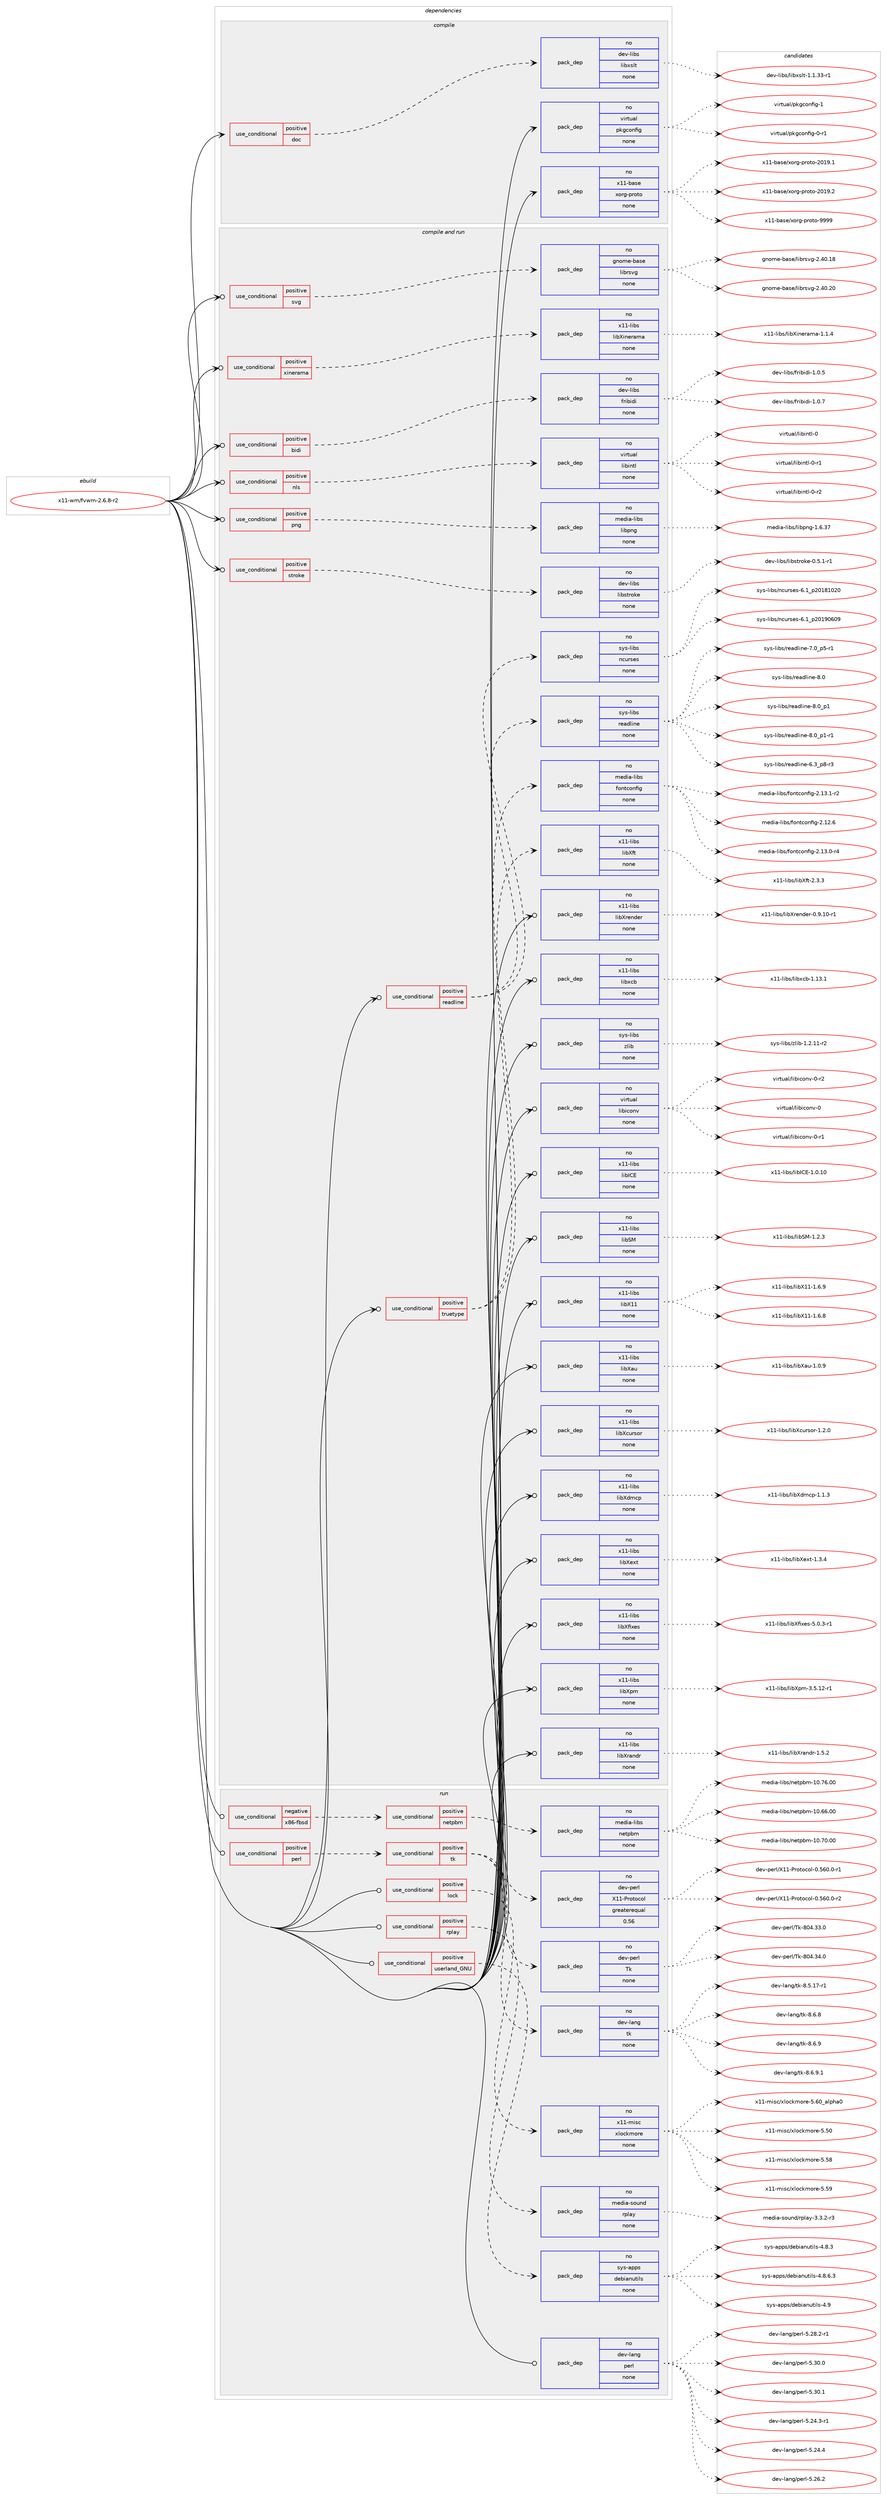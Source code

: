 digraph prolog {

# *************
# Graph options
# *************

newrank=true;
concentrate=true;
compound=true;
graph [rankdir=LR,fontname=Helvetica,fontsize=10,ranksep=1.5];#, ranksep=2.5, nodesep=0.2];
edge  [arrowhead=vee];
node  [fontname=Helvetica,fontsize=10];

# **********
# The ebuild
# **********

subgraph cluster_leftcol {
color=gray;
rank=same;
label=<<i>ebuild</i>>;
id [label="x11-wm/fvwm-2.6.8-r2", color=red, width=4, href="../x11-wm/fvwm-2.6.8-r2.svg"];
}

# ****************
# The dependencies
# ****************

subgraph cluster_midcol {
color=gray;
label=<<i>dependencies</i>>;
subgraph cluster_compile {
fillcolor="#eeeeee";
style=filled;
label=<<i>compile</i>>;
subgraph cond220582 {
dependency925853 [label=<<TABLE BORDER="0" CELLBORDER="1" CELLSPACING="0" CELLPADDING="4"><TR><TD ROWSPAN="3" CELLPADDING="10">use_conditional</TD></TR><TR><TD>positive</TD></TR><TR><TD>doc</TD></TR></TABLE>>, shape=none, color=red];
subgraph pack688430 {
dependency925854 [label=<<TABLE BORDER="0" CELLBORDER="1" CELLSPACING="0" CELLPADDING="4" WIDTH="220"><TR><TD ROWSPAN="6" CELLPADDING="30">pack_dep</TD></TR><TR><TD WIDTH="110">no</TD></TR><TR><TD>dev-libs</TD></TR><TR><TD>libxslt</TD></TR><TR><TD>none</TD></TR><TR><TD></TD></TR></TABLE>>, shape=none, color=blue];
}
dependency925853:e -> dependency925854:w [weight=20,style="dashed",arrowhead="vee"];
}
id:e -> dependency925853:w [weight=20,style="solid",arrowhead="vee"];
subgraph pack688431 {
dependency925855 [label=<<TABLE BORDER="0" CELLBORDER="1" CELLSPACING="0" CELLPADDING="4" WIDTH="220"><TR><TD ROWSPAN="6" CELLPADDING="30">pack_dep</TD></TR><TR><TD WIDTH="110">no</TD></TR><TR><TD>virtual</TD></TR><TR><TD>pkgconfig</TD></TR><TR><TD>none</TD></TR><TR><TD></TD></TR></TABLE>>, shape=none, color=blue];
}
id:e -> dependency925855:w [weight=20,style="solid",arrowhead="vee"];
subgraph pack688432 {
dependency925856 [label=<<TABLE BORDER="0" CELLBORDER="1" CELLSPACING="0" CELLPADDING="4" WIDTH="220"><TR><TD ROWSPAN="6" CELLPADDING="30">pack_dep</TD></TR><TR><TD WIDTH="110">no</TD></TR><TR><TD>x11-base</TD></TR><TR><TD>xorg-proto</TD></TR><TR><TD>none</TD></TR><TR><TD></TD></TR></TABLE>>, shape=none, color=blue];
}
id:e -> dependency925856:w [weight=20,style="solid",arrowhead="vee"];
}
subgraph cluster_compileandrun {
fillcolor="#eeeeee";
style=filled;
label=<<i>compile and run</i>>;
subgraph cond220583 {
dependency925857 [label=<<TABLE BORDER="0" CELLBORDER="1" CELLSPACING="0" CELLPADDING="4"><TR><TD ROWSPAN="3" CELLPADDING="10">use_conditional</TD></TR><TR><TD>positive</TD></TR><TR><TD>bidi</TD></TR></TABLE>>, shape=none, color=red];
subgraph pack688433 {
dependency925858 [label=<<TABLE BORDER="0" CELLBORDER="1" CELLSPACING="0" CELLPADDING="4" WIDTH="220"><TR><TD ROWSPAN="6" CELLPADDING="30">pack_dep</TD></TR><TR><TD WIDTH="110">no</TD></TR><TR><TD>dev-libs</TD></TR><TR><TD>fribidi</TD></TR><TR><TD>none</TD></TR><TR><TD></TD></TR></TABLE>>, shape=none, color=blue];
}
dependency925857:e -> dependency925858:w [weight=20,style="dashed",arrowhead="vee"];
}
id:e -> dependency925857:w [weight=20,style="solid",arrowhead="odotvee"];
subgraph cond220584 {
dependency925859 [label=<<TABLE BORDER="0" CELLBORDER="1" CELLSPACING="0" CELLPADDING="4"><TR><TD ROWSPAN="3" CELLPADDING="10">use_conditional</TD></TR><TR><TD>positive</TD></TR><TR><TD>nls</TD></TR></TABLE>>, shape=none, color=red];
subgraph pack688434 {
dependency925860 [label=<<TABLE BORDER="0" CELLBORDER="1" CELLSPACING="0" CELLPADDING="4" WIDTH="220"><TR><TD ROWSPAN="6" CELLPADDING="30">pack_dep</TD></TR><TR><TD WIDTH="110">no</TD></TR><TR><TD>virtual</TD></TR><TR><TD>libintl</TD></TR><TR><TD>none</TD></TR><TR><TD></TD></TR></TABLE>>, shape=none, color=blue];
}
dependency925859:e -> dependency925860:w [weight=20,style="dashed",arrowhead="vee"];
}
id:e -> dependency925859:w [weight=20,style="solid",arrowhead="odotvee"];
subgraph cond220585 {
dependency925861 [label=<<TABLE BORDER="0" CELLBORDER="1" CELLSPACING="0" CELLPADDING="4"><TR><TD ROWSPAN="3" CELLPADDING="10">use_conditional</TD></TR><TR><TD>positive</TD></TR><TR><TD>png</TD></TR></TABLE>>, shape=none, color=red];
subgraph pack688435 {
dependency925862 [label=<<TABLE BORDER="0" CELLBORDER="1" CELLSPACING="0" CELLPADDING="4" WIDTH="220"><TR><TD ROWSPAN="6" CELLPADDING="30">pack_dep</TD></TR><TR><TD WIDTH="110">no</TD></TR><TR><TD>media-libs</TD></TR><TR><TD>libpng</TD></TR><TR><TD>none</TD></TR><TR><TD></TD></TR></TABLE>>, shape=none, color=blue];
}
dependency925861:e -> dependency925862:w [weight=20,style="dashed",arrowhead="vee"];
}
id:e -> dependency925861:w [weight=20,style="solid",arrowhead="odotvee"];
subgraph cond220586 {
dependency925863 [label=<<TABLE BORDER="0" CELLBORDER="1" CELLSPACING="0" CELLPADDING="4"><TR><TD ROWSPAN="3" CELLPADDING="10">use_conditional</TD></TR><TR><TD>positive</TD></TR><TR><TD>readline</TD></TR></TABLE>>, shape=none, color=red];
subgraph pack688436 {
dependency925864 [label=<<TABLE BORDER="0" CELLBORDER="1" CELLSPACING="0" CELLPADDING="4" WIDTH="220"><TR><TD ROWSPAN="6" CELLPADDING="30">pack_dep</TD></TR><TR><TD WIDTH="110">no</TD></TR><TR><TD>sys-libs</TD></TR><TR><TD>ncurses</TD></TR><TR><TD>none</TD></TR><TR><TD></TD></TR></TABLE>>, shape=none, color=blue];
}
dependency925863:e -> dependency925864:w [weight=20,style="dashed",arrowhead="vee"];
subgraph pack688437 {
dependency925865 [label=<<TABLE BORDER="0" CELLBORDER="1" CELLSPACING="0" CELLPADDING="4" WIDTH="220"><TR><TD ROWSPAN="6" CELLPADDING="30">pack_dep</TD></TR><TR><TD WIDTH="110">no</TD></TR><TR><TD>sys-libs</TD></TR><TR><TD>readline</TD></TR><TR><TD>none</TD></TR><TR><TD></TD></TR></TABLE>>, shape=none, color=blue];
}
dependency925863:e -> dependency925865:w [weight=20,style="dashed",arrowhead="vee"];
}
id:e -> dependency925863:w [weight=20,style="solid",arrowhead="odotvee"];
subgraph cond220587 {
dependency925866 [label=<<TABLE BORDER="0" CELLBORDER="1" CELLSPACING="0" CELLPADDING="4"><TR><TD ROWSPAN="3" CELLPADDING="10">use_conditional</TD></TR><TR><TD>positive</TD></TR><TR><TD>stroke</TD></TR></TABLE>>, shape=none, color=red];
subgraph pack688438 {
dependency925867 [label=<<TABLE BORDER="0" CELLBORDER="1" CELLSPACING="0" CELLPADDING="4" WIDTH="220"><TR><TD ROWSPAN="6" CELLPADDING="30">pack_dep</TD></TR><TR><TD WIDTH="110">no</TD></TR><TR><TD>dev-libs</TD></TR><TR><TD>libstroke</TD></TR><TR><TD>none</TD></TR><TR><TD></TD></TR></TABLE>>, shape=none, color=blue];
}
dependency925866:e -> dependency925867:w [weight=20,style="dashed",arrowhead="vee"];
}
id:e -> dependency925866:w [weight=20,style="solid",arrowhead="odotvee"];
subgraph cond220588 {
dependency925868 [label=<<TABLE BORDER="0" CELLBORDER="1" CELLSPACING="0" CELLPADDING="4"><TR><TD ROWSPAN="3" CELLPADDING="10">use_conditional</TD></TR><TR><TD>positive</TD></TR><TR><TD>svg</TD></TR></TABLE>>, shape=none, color=red];
subgraph pack688439 {
dependency925869 [label=<<TABLE BORDER="0" CELLBORDER="1" CELLSPACING="0" CELLPADDING="4" WIDTH="220"><TR><TD ROWSPAN="6" CELLPADDING="30">pack_dep</TD></TR><TR><TD WIDTH="110">no</TD></TR><TR><TD>gnome-base</TD></TR><TR><TD>librsvg</TD></TR><TR><TD>none</TD></TR><TR><TD></TD></TR></TABLE>>, shape=none, color=blue];
}
dependency925868:e -> dependency925869:w [weight=20,style="dashed",arrowhead="vee"];
}
id:e -> dependency925868:w [weight=20,style="solid",arrowhead="odotvee"];
subgraph cond220589 {
dependency925870 [label=<<TABLE BORDER="0" CELLBORDER="1" CELLSPACING="0" CELLPADDING="4"><TR><TD ROWSPAN="3" CELLPADDING="10">use_conditional</TD></TR><TR><TD>positive</TD></TR><TR><TD>truetype</TD></TR></TABLE>>, shape=none, color=red];
subgraph pack688440 {
dependency925871 [label=<<TABLE BORDER="0" CELLBORDER="1" CELLSPACING="0" CELLPADDING="4" WIDTH="220"><TR><TD ROWSPAN="6" CELLPADDING="30">pack_dep</TD></TR><TR><TD WIDTH="110">no</TD></TR><TR><TD>media-libs</TD></TR><TR><TD>fontconfig</TD></TR><TR><TD>none</TD></TR><TR><TD></TD></TR></TABLE>>, shape=none, color=blue];
}
dependency925870:e -> dependency925871:w [weight=20,style="dashed",arrowhead="vee"];
subgraph pack688441 {
dependency925872 [label=<<TABLE BORDER="0" CELLBORDER="1" CELLSPACING="0" CELLPADDING="4" WIDTH="220"><TR><TD ROWSPAN="6" CELLPADDING="30">pack_dep</TD></TR><TR><TD WIDTH="110">no</TD></TR><TR><TD>x11-libs</TD></TR><TR><TD>libXft</TD></TR><TR><TD>none</TD></TR><TR><TD></TD></TR></TABLE>>, shape=none, color=blue];
}
dependency925870:e -> dependency925872:w [weight=20,style="dashed",arrowhead="vee"];
}
id:e -> dependency925870:w [weight=20,style="solid",arrowhead="odotvee"];
subgraph cond220590 {
dependency925873 [label=<<TABLE BORDER="0" CELLBORDER="1" CELLSPACING="0" CELLPADDING="4"><TR><TD ROWSPAN="3" CELLPADDING="10">use_conditional</TD></TR><TR><TD>positive</TD></TR><TR><TD>xinerama</TD></TR></TABLE>>, shape=none, color=red];
subgraph pack688442 {
dependency925874 [label=<<TABLE BORDER="0" CELLBORDER="1" CELLSPACING="0" CELLPADDING="4" WIDTH="220"><TR><TD ROWSPAN="6" CELLPADDING="30">pack_dep</TD></TR><TR><TD WIDTH="110">no</TD></TR><TR><TD>x11-libs</TD></TR><TR><TD>libXinerama</TD></TR><TR><TD>none</TD></TR><TR><TD></TD></TR></TABLE>>, shape=none, color=blue];
}
dependency925873:e -> dependency925874:w [weight=20,style="dashed",arrowhead="vee"];
}
id:e -> dependency925873:w [weight=20,style="solid",arrowhead="odotvee"];
subgraph pack688443 {
dependency925875 [label=<<TABLE BORDER="0" CELLBORDER="1" CELLSPACING="0" CELLPADDING="4" WIDTH="220"><TR><TD ROWSPAN="6" CELLPADDING="30">pack_dep</TD></TR><TR><TD WIDTH="110">no</TD></TR><TR><TD>sys-libs</TD></TR><TR><TD>zlib</TD></TR><TR><TD>none</TD></TR><TR><TD></TD></TR></TABLE>>, shape=none, color=blue];
}
id:e -> dependency925875:w [weight=20,style="solid",arrowhead="odotvee"];
subgraph pack688444 {
dependency925876 [label=<<TABLE BORDER="0" CELLBORDER="1" CELLSPACING="0" CELLPADDING="4" WIDTH="220"><TR><TD ROWSPAN="6" CELLPADDING="30">pack_dep</TD></TR><TR><TD WIDTH="110">no</TD></TR><TR><TD>virtual</TD></TR><TR><TD>libiconv</TD></TR><TR><TD>none</TD></TR><TR><TD></TD></TR></TABLE>>, shape=none, color=blue];
}
id:e -> dependency925876:w [weight=20,style="solid",arrowhead="odotvee"];
subgraph pack688445 {
dependency925877 [label=<<TABLE BORDER="0" CELLBORDER="1" CELLSPACING="0" CELLPADDING="4" WIDTH="220"><TR><TD ROWSPAN="6" CELLPADDING="30">pack_dep</TD></TR><TR><TD WIDTH="110">no</TD></TR><TR><TD>x11-libs</TD></TR><TR><TD>libICE</TD></TR><TR><TD>none</TD></TR><TR><TD></TD></TR></TABLE>>, shape=none, color=blue];
}
id:e -> dependency925877:w [weight=20,style="solid",arrowhead="odotvee"];
subgraph pack688446 {
dependency925878 [label=<<TABLE BORDER="0" CELLBORDER="1" CELLSPACING="0" CELLPADDING="4" WIDTH="220"><TR><TD ROWSPAN="6" CELLPADDING="30">pack_dep</TD></TR><TR><TD WIDTH="110">no</TD></TR><TR><TD>x11-libs</TD></TR><TR><TD>libSM</TD></TR><TR><TD>none</TD></TR><TR><TD></TD></TR></TABLE>>, shape=none, color=blue];
}
id:e -> dependency925878:w [weight=20,style="solid",arrowhead="odotvee"];
subgraph pack688447 {
dependency925879 [label=<<TABLE BORDER="0" CELLBORDER="1" CELLSPACING="0" CELLPADDING="4" WIDTH="220"><TR><TD ROWSPAN="6" CELLPADDING="30">pack_dep</TD></TR><TR><TD WIDTH="110">no</TD></TR><TR><TD>x11-libs</TD></TR><TR><TD>libX11</TD></TR><TR><TD>none</TD></TR><TR><TD></TD></TR></TABLE>>, shape=none, color=blue];
}
id:e -> dependency925879:w [weight=20,style="solid",arrowhead="odotvee"];
subgraph pack688448 {
dependency925880 [label=<<TABLE BORDER="0" CELLBORDER="1" CELLSPACING="0" CELLPADDING="4" WIDTH="220"><TR><TD ROWSPAN="6" CELLPADDING="30">pack_dep</TD></TR><TR><TD WIDTH="110">no</TD></TR><TR><TD>x11-libs</TD></TR><TR><TD>libXau</TD></TR><TR><TD>none</TD></TR><TR><TD></TD></TR></TABLE>>, shape=none, color=blue];
}
id:e -> dependency925880:w [weight=20,style="solid",arrowhead="odotvee"];
subgraph pack688449 {
dependency925881 [label=<<TABLE BORDER="0" CELLBORDER="1" CELLSPACING="0" CELLPADDING="4" WIDTH="220"><TR><TD ROWSPAN="6" CELLPADDING="30">pack_dep</TD></TR><TR><TD WIDTH="110">no</TD></TR><TR><TD>x11-libs</TD></TR><TR><TD>libXcursor</TD></TR><TR><TD>none</TD></TR><TR><TD></TD></TR></TABLE>>, shape=none, color=blue];
}
id:e -> dependency925881:w [weight=20,style="solid",arrowhead="odotvee"];
subgraph pack688450 {
dependency925882 [label=<<TABLE BORDER="0" CELLBORDER="1" CELLSPACING="0" CELLPADDING="4" WIDTH="220"><TR><TD ROWSPAN="6" CELLPADDING="30">pack_dep</TD></TR><TR><TD WIDTH="110">no</TD></TR><TR><TD>x11-libs</TD></TR><TR><TD>libXdmcp</TD></TR><TR><TD>none</TD></TR><TR><TD></TD></TR></TABLE>>, shape=none, color=blue];
}
id:e -> dependency925882:w [weight=20,style="solid",arrowhead="odotvee"];
subgraph pack688451 {
dependency925883 [label=<<TABLE BORDER="0" CELLBORDER="1" CELLSPACING="0" CELLPADDING="4" WIDTH="220"><TR><TD ROWSPAN="6" CELLPADDING="30">pack_dep</TD></TR><TR><TD WIDTH="110">no</TD></TR><TR><TD>x11-libs</TD></TR><TR><TD>libXext</TD></TR><TR><TD>none</TD></TR><TR><TD></TD></TR></TABLE>>, shape=none, color=blue];
}
id:e -> dependency925883:w [weight=20,style="solid",arrowhead="odotvee"];
subgraph pack688452 {
dependency925884 [label=<<TABLE BORDER="0" CELLBORDER="1" CELLSPACING="0" CELLPADDING="4" WIDTH="220"><TR><TD ROWSPAN="6" CELLPADDING="30">pack_dep</TD></TR><TR><TD WIDTH="110">no</TD></TR><TR><TD>x11-libs</TD></TR><TR><TD>libXfixes</TD></TR><TR><TD>none</TD></TR><TR><TD></TD></TR></TABLE>>, shape=none, color=blue];
}
id:e -> dependency925884:w [weight=20,style="solid",arrowhead="odotvee"];
subgraph pack688453 {
dependency925885 [label=<<TABLE BORDER="0" CELLBORDER="1" CELLSPACING="0" CELLPADDING="4" WIDTH="220"><TR><TD ROWSPAN="6" CELLPADDING="30">pack_dep</TD></TR><TR><TD WIDTH="110">no</TD></TR><TR><TD>x11-libs</TD></TR><TR><TD>libXpm</TD></TR><TR><TD>none</TD></TR><TR><TD></TD></TR></TABLE>>, shape=none, color=blue];
}
id:e -> dependency925885:w [weight=20,style="solid",arrowhead="odotvee"];
subgraph pack688454 {
dependency925886 [label=<<TABLE BORDER="0" CELLBORDER="1" CELLSPACING="0" CELLPADDING="4" WIDTH="220"><TR><TD ROWSPAN="6" CELLPADDING="30">pack_dep</TD></TR><TR><TD WIDTH="110">no</TD></TR><TR><TD>x11-libs</TD></TR><TR><TD>libXrandr</TD></TR><TR><TD>none</TD></TR><TR><TD></TD></TR></TABLE>>, shape=none, color=blue];
}
id:e -> dependency925886:w [weight=20,style="solid",arrowhead="odotvee"];
subgraph pack688455 {
dependency925887 [label=<<TABLE BORDER="0" CELLBORDER="1" CELLSPACING="0" CELLPADDING="4" WIDTH="220"><TR><TD ROWSPAN="6" CELLPADDING="30">pack_dep</TD></TR><TR><TD WIDTH="110">no</TD></TR><TR><TD>x11-libs</TD></TR><TR><TD>libXrender</TD></TR><TR><TD>none</TD></TR><TR><TD></TD></TR></TABLE>>, shape=none, color=blue];
}
id:e -> dependency925887:w [weight=20,style="solid",arrowhead="odotvee"];
subgraph pack688456 {
dependency925888 [label=<<TABLE BORDER="0" CELLBORDER="1" CELLSPACING="0" CELLPADDING="4" WIDTH="220"><TR><TD ROWSPAN="6" CELLPADDING="30">pack_dep</TD></TR><TR><TD WIDTH="110">no</TD></TR><TR><TD>x11-libs</TD></TR><TR><TD>libxcb</TD></TR><TR><TD>none</TD></TR><TR><TD></TD></TR></TABLE>>, shape=none, color=blue];
}
id:e -> dependency925888:w [weight=20,style="solid",arrowhead="odotvee"];
}
subgraph cluster_run {
fillcolor="#eeeeee";
style=filled;
label=<<i>run</i>>;
subgraph cond220591 {
dependency925889 [label=<<TABLE BORDER="0" CELLBORDER="1" CELLSPACING="0" CELLPADDING="4"><TR><TD ROWSPAN="3" CELLPADDING="10">use_conditional</TD></TR><TR><TD>negative</TD></TR><TR><TD>x86-fbsd</TD></TR></TABLE>>, shape=none, color=red];
subgraph cond220592 {
dependency925890 [label=<<TABLE BORDER="0" CELLBORDER="1" CELLSPACING="0" CELLPADDING="4"><TR><TD ROWSPAN="3" CELLPADDING="10">use_conditional</TD></TR><TR><TD>positive</TD></TR><TR><TD>netpbm</TD></TR></TABLE>>, shape=none, color=red];
subgraph pack688457 {
dependency925891 [label=<<TABLE BORDER="0" CELLBORDER="1" CELLSPACING="0" CELLPADDING="4" WIDTH="220"><TR><TD ROWSPAN="6" CELLPADDING="30">pack_dep</TD></TR><TR><TD WIDTH="110">no</TD></TR><TR><TD>media-libs</TD></TR><TR><TD>netpbm</TD></TR><TR><TD>none</TD></TR><TR><TD></TD></TR></TABLE>>, shape=none, color=blue];
}
dependency925890:e -> dependency925891:w [weight=20,style="dashed",arrowhead="vee"];
}
dependency925889:e -> dependency925890:w [weight=20,style="dashed",arrowhead="vee"];
}
id:e -> dependency925889:w [weight=20,style="solid",arrowhead="odot"];
subgraph cond220593 {
dependency925892 [label=<<TABLE BORDER="0" CELLBORDER="1" CELLSPACING="0" CELLPADDING="4"><TR><TD ROWSPAN="3" CELLPADDING="10">use_conditional</TD></TR><TR><TD>positive</TD></TR><TR><TD>lock</TD></TR></TABLE>>, shape=none, color=red];
subgraph pack688458 {
dependency925893 [label=<<TABLE BORDER="0" CELLBORDER="1" CELLSPACING="0" CELLPADDING="4" WIDTH="220"><TR><TD ROWSPAN="6" CELLPADDING="30">pack_dep</TD></TR><TR><TD WIDTH="110">no</TD></TR><TR><TD>x11-misc</TD></TR><TR><TD>xlockmore</TD></TR><TR><TD>none</TD></TR><TR><TD></TD></TR></TABLE>>, shape=none, color=blue];
}
dependency925892:e -> dependency925893:w [weight=20,style="dashed",arrowhead="vee"];
}
id:e -> dependency925892:w [weight=20,style="solid",arrowhead="odot"];
subgraph cond220594 {
dependency925894 [label=<<TABLE BORDER="0" CELLBORDER="1" CELLSPACING="0" CELLPADDING="4"><TR><TD ROWSPAN="3" CELLPADDING="10">use_conditional</TD></TR><TR><TD>positive</TD></TR><TR><TD>perl</TD></TR></TABLE>>, shape=none, color=red];
subgraph cond220595 {
dependency925895 [label=<<TABLE BORDER="0" CELLBORDER="1" CELLSPACING="0" CELLPADDING="4"><TR><TD ROWSPAN="3" CELLPADDING="10">use_conditional</TD></TR><TR><TD>positive</TD></TR><TR><TD>tk</TD></TR></TABLE>>, shape=none, color=red];
subgraph pack688459 {
dependency925896 [label=<<TABLE BORDER="0" CELLBORDER="1" CELLSPACING="0" CELLPADDING="4" WIDTH="220"><TR><TD ROWSPAN="6" CELLPADDING="30">pack_dep</TD></TR><TR><TD WIDTH="110">no</TD></TR><TR><TD>dev-lang</TD></TR><TR><TD>tk</TD></TR><TR><TD>none</TD></TR><TR><TD></TD></TR></TABLE>>, shape=none, color=blue];
}
dependency925895:e -> dependency925896:w [weight=20,style="dashed",arrowhead="vee"];
subgraph pack688460 {
dependency925897 [label=<<TABLE BORDER="0" CELLBORDER="1" CELLSPACING="0" CELLPADDING="4" WIDTH="220"><TR><TD ROWSPAN="6" CELLPADDING="30">pack_dep</TD></TR><TR><TD WIDTH="110">no</TD></TR><TR><TD>dev-perl</TD></TR><TR><TD>Tk</TD></TR><TR><TD>none</TD></TR><TR><TD></TD></TR></TABLE>>, shape=none, color=blue];
}
dependency925895:e -> dependency925897:w [weight=20,style="dashed",arrowhead="vee"];
subgraph pack688461 {
dependency925898 [label=<<TABLE BORDER="0" CELLBORDER="1" CELLSPACING="0" CELLPADDING="4" WIDTH="220"><TR><TD ROWSPAN="6" CELLPADDING="30">pack_dep</TD></TR><TR><TD WIDTH="110">no</TD></TR><TR><TD>dev-perl</TD></TR><TR><TD>X11-Protocol</TD></TR><TR><TD>greaterequal</TD></TR><TR><TD>0.56</TD></TR></TABLE>>, shape=none, color=blue];
}
dependency925895:e -> dependency925898:w [weight=20,style="dashed",arrowhead="vee"];
}
dependency925894:e -> dependency925895:w [weight=20,style="dashed",arrowhead="vee"];
}
id:e -> dependency925894:w [weight=20,style="solid",arrowhead="odot"];
subgraph cond220596 {
dependency925899 [label=<<TABLE BORDER="0" CELLBORDER="1" CELLSPACING="0" CELLPADDING="4"><TR><TD ROWSPAN="3" CELLPADDING="10">use_conditional</TD></TR><TR><TD>positive</TD></TR><TR><TD>rplay</TD></TR></TABLE>>, shape=none, color=red];
subgraph pack688462 {
dependency925900 [label=<<TABLE BORDER="0" CELLBORDER="1" CELLSPACING="0" CELLPADDING="4" WIDTH="220"><TR><TD ROWSPAN="6" CELLPADDING="30">pack_dep</TD></TR><TR><TD WIDTH="110">no</TD></TR><TR><TD>media-sound</TD></TR><TR><TD>rplay</TD></TR><TR><TD>none</TD></TR><TR><TD></TD></TR></TABLE>>, shape=none, color=blue];
}
dependency925899:e -> dependency925900:w [weight=20,style="dashed",arrowhead="vee"];
}
id:e -> dependency925899:w [weight=20,style="solid",arrowhead="odot"];
subgraph cond220597 {
dependency925901 [label=<<TABLE BORDER="0" CELLBORDER="1" CELLSPACING="0" CELLPADDING="4"><TR><TD ROWSPAN="3" CELLPADDING="10">use_conditional</TD></TR><TR><TD>positive</TD></TR><TR><TD>userland_GNU</TD></TR></TABLE>>, shape=none, color=red];
subgraph pack688463 {
dependency925902 [label=<<TABLE BORDER="0" CELLBORDER="1" CELLSPACING="0" CELLPADDING="4" WIDTH="220"><TR><TD ROWSPAN="6" CELLPADDING="30">pack_dep</TD></TR><TR><TD WIDTH="110">no</TD></TR><TR><TD>sys-apps</TD></TR><TR><TD>debianutils</TD></TR><TR><TD>none</TD></TR><TR><TD></TD></TR></TABLE>>, shape=none, color=blue];
}
dependency925901:e -> dependency925902:w [weight=20,style="dashed",arrowhead="vee"];
}
id:e -> dependency925901:w [weight=20,style="solid",arrowhead="odot"];
subgraph pack688464 {
dependency925903 [label=<<TABLE BORDER="0" CELLBORDER="1" CELLSPACING="0" CELLPADDING="4" WIDTH="220"><TR><TD ROWSPAN="6" CELLPADDING="30">pack_dep</TD></TR><TR><TD WIDTH="110">no</TD></TR><TR><TD>dev-lang</TD></TR><TR><TD>perl</TD></TR><TR><TD>none</TD></TR><TR><TD></TD></TR></TABLE>>, shape=none, color=blue];
}
id:e -> dependency925903:w [weight=20,style="solid",arrowhead="odot"];
}
}

# **************
# The candidates
# **************

subgraph cluster_choices {
rank=same;
color=gray;
label=<<i>candidates</i>>;

subgraph choice688430 {
color=black;
nodesep=1;
choice10010111845108105981154710810598120115108116454946494651514511449 [label="dev-libs/libxslt-1.1.33-r1", color=red, width=4,href="../dev-libs/libxslt-1.1.33-r1.svg"];
dependency925854:e -> choice10010111845108105981154710810598120115108116454946494651514511449:w [style=dotted,weight="100"];
}
subgraph choice688431 {
color=black;
nodesep=1;
choice11810511411611797108471121071039911111010210510345484511449 [label="virtual/pkgconfig-0-r1", color=red, width=4,href="../virtual/pkgconfig-0-r1.svg"];
choice1181051141161179710847112107103991111101021051034549 [label="virtual/pkgconfig-1", color=red, width=4,href="../virtual/pkgconfig-1.svg"];
dependency925855:e -> choice11810511411611797108471121071039911111010210510345484511449:w [style=dotted,weight="100"];
dependency925855:e -> choice1181051141161179710847112107103991111101021051034549:w [style=dotted,weight="100"];
}
subgraph choice688432 {
color=black;
nodesep=1;
choice1204949459897115101471201111141034511211411111611145504849574649 [label="x11-base/xorg-proto-2019.1", color=red, width=4,href="../x11-base/xorg-proto-2019.1.svg"];
choice1204949459897115101471201111141034511211411111611145504849574650 [label="x11-base/xorg-proto-2019.2", color=red, width=4,href="../x11-base/xorg-proto-2019.2.svg"];
choice120494945989711510147120111114103451121141111161114557575757 [label="x11-base/xorg-proto-9999", color=red, width=4,href="../x11-base/xorg-proto-9999.svg"];
dependency925856:e -> choice1204949459897115101471201111141034511211411111611145504849574649:w [style=dotted,weight="100"];
dependency925856:e -> choice1204949459897115101471201111141034511211411111611145504849574650:w [style=dotted,weight="100"];
dependency925856:e -> choice120494945989711510147120111114103451121141111161114557575757:w [style=dotted,weight="100"];
}
subgraph choice688433 {
color=black;
nodesep=1;
choice10010111845108105981154710211410598105100105454946484653 [label="dev-libs/fribidi-1.0.5", color=red, width=4,href="../dev-libs/fribidi-1.0.5.svg"];
choice10010111845108105981154710211410598105100105454946484655 [label="dev-libs/fribidi-1.0.7", color=red, width=4,href="../dev-libs/fribidi-1.0.7.svg"];
dependency925858:e -> choice10010111845108105981154710211410598105100105454946484653:w [style=dotted,weight="100"];
dependency925858:e -> choice10010111845108105981154710211410598105100105454946484655:w [style=dotted,weight="100"];
}
subgraph choice688434 {
color=black;
nodesep=1;
choice1181051141161179710847108105981051101161084548 [label="virtual/libintl-0", color=red, width=4,href="../virtual/libintl-0.svg"];
choice11810511411611797108471081059810511011610845484511449 [label="virtual/libintl-0-r1", color=red, width=4,href="../virtual/libintl-0-r1.svg"];
choice11810511411611797108471081059810511011610845484511450 [label="virtual/libintl-0-r2", color=red, width=4,href="../virtual/libintl-0-r2.svg"];
dependency925860:e -> choice1181051141161179710847108105981051101161084548:w [style=dotted,weight="100"];
dependency925860:e -> choice11810511411611797108471081059810511011610845484511449:w [style=dotted,weight="100"];
dependency925860:e -> choice11810511411611797108471081059810511011610845484511450:w [style=dotted,weight="100"];
}
subgraph choice688435 {
color=black;
nodesep=1;
choice109101100105974510810598115471081059811211010345494654465155 [label="media-libs/libpng-1.6.37", color=red, width=4,href="../media-libs/libpng-1.6.37.svg"];
dependency925862:e -> choice109101100105974510810598115471081059811211010345494654465155:w [style=dotted,weight="100"];
}
subgraph choice688436 {
color=black;
nodesep=1;
choice1151211154510810598115471109911711411510111545544649951125048495649485048 [label="sys-libs/ncurses-6.1_p20181020", color=red, width=4,href="../sys-libs/ncurses-6.1_p20181020.svg"];
choice1151211154510810598115471109911711411510111545544649951125048495748544857 [label="sys-libs/ncurses-6.1_p20190609", color=red, width=4,href="../sys-libs/ncurses-6.1_p20190609.svg"];
dependency925864:e -> choice1151211154510810598115471109911711411510111545544649951125048495649485048:w [style=dotted,weight="100"];
dependency925864:e -> choice1151211154510810598115471109911711411510111545544649951125048495748544857:w [style=dotted,weight="100"];
}
subgraph choice688437 {
color=black;
nodesep=1;
choice115121115451081059811547114101971001081051101014554465195112564511451 [label="sys-libs/readline-6.3_p8-r3", color=red, width=4,href="../sys-libs/readline-6.3_p8-r3.svg"];
choice115121115451081059811547114101971001081051101014555464895112534511449 [label="sys-libs/readline-7.0_p5-r1", color=red, width=4,href="../sys-libs/readline-7.0_p5-r1.svg"];
choice1151211154510810598115471141019710010810511010145564648 [label="sys-libs/readline-8.0", color=red, width=4,href="../sys-libs/readline-8.0.svg"];
choice11512111545108105981154711410197100108105110101455646489511249 [label="sys-libs/readline-8.0_p1", color=red, width=4,href="../sys-libs/readline-8.0_p1.svg"];
choice115121115451081059811547114101971001081051101014556464895112494511449 [label="sys-libs/readline-8.0_p1-r1", color=red, width=4,href="../sys-libs/readline-8.0_p1-r1.svg"];
dependency925865:e -> choice115121115451081059811547114101971001081051101014554465195112564511451:w [style=dotted,weight="100"];
dependency925865:e -> choice115121115451081059811547114101971001081051101014555464895112534511449:w [style=dotted,weight="100"];
dependency925865:e -> choice1151211154510810598115471141019710010810511010145564648:w [style=dotted,weight="100"];
dependency925865:e -> choice11512111545108105981154711410197100108105110101455646489511249:w [style=dotted,weight="100"];
dependency925865:e -> choice115121115451081059811547114101971001081051101014556464895112494511449:w [style=dotted,weight="100"];
}
subgraph choice688438 {
color=black;
nodesep=1;
choice100101118451081059811547108105981151161141111071014548465346494511449 [label="dev-libs/libstroke-0.5.1-r1", color=red, width=4,href="../dev-libs/libstroke-0.5.1-r1.svg"];
dependency925867:e -> choice100101118451081059811547108105981151161141111071014548465346494511449:w [style=dotted,weight="100"];
}
subgraph choice688439 {
color=black;
nodesep=1;
choice10311011110910145989711510147108105981141151181034550465248464956 [label="gnome-base/librsvg-2.40.18", color=red, width=4,href="../gnome-base/librsvg-2.40.18.svg"];
choice10311011110910145989711510147108105981141151181034550465248465048 [label="gnome-base/librsvg-2.40.20", color=red, width=4,href="../gnome-base/librsvg-2.40.20.svg"];
dependency925869:e -> choice10311011110910145989711510147108105981141151181034550465248464956:w [style=dotted,weight="100"];
dependency925869:e -> choice10311011110910145989711510147108105981141151181034550465248465048:w [style=dotted,weight="100"];
}
subgraph choice688440 {
color=black;
nodesep=1;
choice109101100105974510810598115471021111101169911111010210510345504649504654 [label="media-libs/fontconfig-2.12.6", color=red, width=4,href="../media-libs/fontconfig-2.12.6.svg"];
choice1091011001059745108105981154710211111011699111110102105103455046495146484511452 [label="media-libs/fontconfig-2.13.0-r4", color=red, width=4,href="../media-libs/fontconfig-2.13.0-r4.svg"];
choice1091011001059745108105981154710211111011699111110102105103455046495146494511450 [label="media-libs/fontconfig-2.13.1-r2", color=red, width=4,href="../media-libs/fontconfig-2.13.1-r2.svg"];
dependency925871:e -> choice109101100105974510810598115471021111101169911111010210510345504649504654:w [style=dotted,weight="100"];
dependency925871:e -> choice1091011001059745108105981154710211111011699111110102105103455046495146484511452:w [style=dotted,weight="100"];
dependency925871:e -> choice1091011001059745108105981154710211111011699111110102105103455046495146494511450:w [style=dotted,weight="100"];
}
subgraph choice688441 {
color=black;
nodesep=1;
choice12049494510810598115471081059888102116455046514651 [label="x11-libs/libXft-2.3.3", color=red, width=4,href="../x11-libs/libXft-2.3.3.svg"];
dependency925872:e -> choice12049494510810598115471081059888102116455046514651:w [style=dotted,weight="100"];
}
subgraph choice688442 {
color=black;
nodesep=1;
choice120494945108105981154710810598881051101011149710997454946494652 [label="x11-libs/libXinerama-1.1.4", color=red, width=4,href="../x11-libs/libXinerama-1.1.4.svg"];
dependency925874:e -> choice120494945108105981154710810598881051101011149710997454946494652:w [style=dotted,weight="100"];
}
subgraph choice688443 {
color=black;
nodesep=1;
choice11512111545108105981154712210810598454946504649494511450 [label="sys-libs/zlib-1.2.11-r2", color=red, width=4,href="../sys-libs/zlib-1.2.11-r2.svg"];
dependency925875:e -> choice11512111545108105981154712210810598454946504649494511450:w [style=dotted,weight="100"];
}
subgraph choice688444 {
color=black;
nodesep=1;
choice118105114116117971084710810598105991111101184548 [label="virtual/libiconv-0", color=red, width=4,href="../virtual/libiconv-0.svg"];
choice1181051141161179710847108105981059911111011845484511449 [label="virtual/libiconv-0-r1", color=red, width=4,href="../virtual/libiconv-0-r1.svg"];
choice1181051141161179710847108105981059911111011845484511450 [label="virtual/libiconv-0-r2", color=red, width=4,href="../virtual/libiconv-0-r2.svg"];
dependency925876:e -> choice118105114116117971084710810598105991111101184548:w [style=dotted,weight="100"];
dependency925876:e -> choice1181051141161179710847108105981059911111011845484511449:w [style=dotted,weight="100"];
dependency925876:e -> choice1181051141161179710847108105981059911111011845484511450:w [style=dotted,weight="100"];
}
subgraph choice688445 {
color=black;
nodesep=1;
choice12049494510810598115471081059873676945494648464948 [label="x11-libs/libICE-1.0.10", color=red, width=4,href="../x11-libs/libICE-1.0.10.svg"];
dependency925877:e -> choice12049494510810598115471081059873676945494648464948:w [style=dotted,weight="100"];
}
subgraph choice688446 {
color=black;
nodesep=1;
choice1204949451081059811547108105988377454946504651 [label="x11-libs/libSM-1.2.3", color=red, width=4,href="../x11-libs/libSM-1.2.3.svg"];
dependency925878:e -> choice1204949451081059811547108105988377454946504651:w [style=dotted,weight="100"];
}
subgraph choice688447 {
color=black;
nodesep=1;
choice120494945108105981154710810598884949454946544656 [label="x11-libs/libX11-1.6.8", color=red, width=4,href="../x11-libs/libX11-1.6.8.svg"];
choice120494945108105981154710810598884949454946544657 [label="x11-libs/libX11-1.6.9", color=red, width=4,href="../x11-libs/libX11-1.6.9.svg"];
dependency925879:e -> choice120494945108105981154710810598884949454946544656:w [style=dotted,weight="100"];
dependency925879:e -> choice120494945108105981154710810598884949454946544657:w [style=dotted,weight="100"];
}
subgraph choice688448 {
color=black;
nodesep=1;
choice1204949451081059811547108105988897117454946484657 [label="x11-libs/libXau-1.0.9", color=red, width=4,href="../x11-libs/libXau-1.0.9.svg"];
dependency925880:e -> choice1204949451081059811547108105988897117454946484657:w [style=dotted,weight="100"];
}
subgraph choice688449 {
color=black;
nodesep=1;
choice1204949451081059811547108105988899117114115111114454946504648 [label="x11-libs/libXcursor-1.2.0", color=red, width=4,href="../x11-libs/libXcursor-1.2.0.svg"];
dependency925881:e -> choice1204949451081059811547108105988899117114115111114454946504648:w [style=dotted,weight="100"];
}
subgraph choice688450 {
color=black;
nodesep=1;
choice1204949451081059811547108105988810010999112454946494651 [label="x11-libs/libXdmcp-1.1.3", color=red, width=4,href="../x11-libs/libXdmcp-1.1.3.svg"];
dependency925882:e -> choice1204949451081059811547108105988810010999112454946494651:w [style=dotted,weight="100"];
}
subgraph choice688451 {
color=black;
nodesep=1;
choice12049494510810598115471081059888101120116454946514652 [label="x11-libs/libXext-1.3.4", color=red, width=4,href="../x11-libs/libXext-1.3.4.svg"];
dependency925883:e -> choice12049494510810598115471081059888101120116454946514652:w [style=dotted,weight="100"];
}
subgraph choice688452 {
color=black;
nodesep=1;
choice120494945108105981154710810598881021051201011154553464846514511449 [label="x11-libs/libXfixes-5.0.3-r1", color=red, width=4,href="../x11-libs/libXfixes-5.0.3-r1.svg"];
dependency925884:e -> choice120494945108105981154710810598881021051201011154553464846514511449:w [style=dotted,weight="100"];
}
subgraph choice688453 {
color=black;
nodesep=1;
choice12049494510810598115471081059888112109455146534649504511449 [label="x11-libs/libXpm-3.5.12-r1", color=red, width=4,href="../x11-libs/libXpm-3.5.12-r1.svg"];
dependency925885:e -> choice12049494510810598115471081059888112109455146534649504511449:w [style=dotted,weight="100"];
}
subgraph choice688454 {
color=black;
nodesep=1;
choice1204949451081059811547108105988811497110100114454946534650 [label="x11-libs/libXrandr-1.5.2", color=red, width=4,href="../x11-libs/libXrandr-1.5.2.svg"];
dependency925886:e -> choice1204949451081059811547108105988811497110100114454946534650:w [style=dotted,weight="100"];
}
subgraph choice688455 {
color=black;
nodesep=1;
choice12049494510810598115471081059888114101110100101114454846574649484511449 [label="x11-libs/libXrender-0.9.10-r1", color=red, width=4,href="../x11-libs/libXrender-0.9.10-r1.svg"];
dependency925887:e -> choice12049494510810598115471081059888114101110100101114454846574649484511449:w [style=dotted,weight="100"];
}
subgraph choice688456 {
color=black;
nodesep=1;
choice120494945108105981154710810598120999845494649514649 [label="x11-libs/libxcb-1.13.1", color=red, width=4,href="../x11-libs/libxcb-1.13.1.svg"];
dependency925888:e -> choice120494945108105981154710810598120999845494649514649:w [style=dotted,weight="100"];
}
subgraph choice688457 {
color=black;
nodesep=1;
choice1091011001059745108105981154711010111611298109454948465454464848 [label="media-libs/netpbm-10.66.00", color=red, width=4,href="../media-libs/netpbm-10.66.00.svg"];
choice1091011001059745108105981154711010111611298109454948465548464848 [label="media-libs/netpbm-10.70.00", color=red, width=4,href="../media-libs/netpbm-10.70.00.svg"];
choice1091011001059745108105981154711010111611298109454948465554464848 [label="media-libs/netpbm-10.76.00", color=red, width=4,href="../media-libs/netpbm-10.76.00.svg"];
dependency925891:e -> choice1091011001059745108105981154711010111611298109454948465454464848:w [style=dotted,weight="100"];
dependency925891:e -> choice1091011001059745108105981154711010111611298109454948465548464848:w [style=dotted,weight="100"];
dependency925891:e -> choice1091011001059745108105981154711010111611298109454948465554464848:w [style=dotted,weight="100"];
}
subgraph choice688458 {
color=black;
nodesep=1;
choice1204949451091051159947120108111991071091111141014553465348 [label="x11-misc/xlockmore-5.50", color=red, width=4,href="../x11-misc/xlockmore-5.50.svg"];
choice1204949451091051159947120108111991071091111141014553465356 [label="x11-misc/xlockmore-5.58", color=red, width=4,href="../x11-misc/xlockmore-5.58.svg"];
choice1204949451091051159947120108111991071091111141014553465357 [label="x11-misc/xlockmore-5.59", color=red, width=4,href="../x11-misc/xlockmore-5.59.svg"];
choice120494945109105115994712010811199107109111114101455346544895971081121049748 [label="x11-misc/xlockmore-5.60_alpha0", color=red, width=4,href="../x11-misc/xlockmore-5.60_alpha0.svg"];
dependency925893:e -> choice1204949451091051159947120108111991071091111141014553465348:w [style=dotted,weight="100"];
dependency925893:e -> choice1204949451091051159947120108111991071091111141014553465356:w [style=dotted,weight="100"];
dependency925893:e -> choice1204949451091051159947120108111991071091111141014553465357:w [style=dotted,weight="100"];
dependency925893:e -> choice120494945109105115994712010811199107109111114101455346544895971081121049748:w [style=dotted,weight="100"];
}
subgraph choice688459 {
color=black;
nodesep=1;
choice100101118451089711010347116107455646534649554511449 [label="dev-lang/tk-8.5.17-r1", color=red, width=4,href="../dev-lang/tk-8.5.17-r1.svg"];
choice100101118451089711010347116107455646544656 [label="dev-lang/tk-8.6.8", color=red, width=4,href="../dev-lang/tk-8.6.8.svg"];
choice100101118451089711010347116107455646544657 [label="dev-lang/tk-8.6.9", color=red, width=4,href="../dev-lang/tk-8.6.9.svg"];
choice1001011184510897110103471161074556465446574649 [label="dev-lang/tk-8.6.9.1", color=red, width=4,href="../dev-lang/tk-8.6.9.1.svg"];
dependency925896:e -> choice100101118451089711010347116107455646534649554511449:w [style=dotted,weight="100"];
dependency925896:e -> choice100101118451089711010347116107455646544656:w [style=dotted,weight="100"];
dependency925896:e -> choice100101118451089711010347116107455646544657:w [style=dotted,weight="100"];
dependency925896:e -> choice1001011184510897110103471161074556465446574649:w [style=dotted,weight="100"];
}
subgraph choice688460 {
color=black;
nodesep=1;
choice100101118451121011141084784107455648524651514648 [label="dev-perl/Tk-804.33.0", color=red, width=4,href="../dev-perl/Tk-804.33.0.svg"];
choice100101118451121011141084784107455648524651524648 [label="dev-perl/Tk-804.34.0", color=red, width=4,href="../dev-perl/Tk-804.34.0.svg"];
dependency925897:e -> choice100101118451121011141084784107455648524651514648:w [style=dotted,weight="100"];
dependency925897:e -> choice100101118451121011141084784107455648524651524648:w [style=dotted,weight="100"];
}
subgraph choice688461 {
color=black;
nodesep=1;
choice100101118451121011141084788494945801141111161119911110845484653544846484511449 [label="dev-perl/X11-Protocol-0.560.0-r1", color=red, width=4,href="../dev-perl/X11-Protocol-0.560.0-r1.svg"];
choice100101118451121011141084788494945801141111161119911110845484653544846484511450 [label="dev-perl/X11-Protocol-0.560.0-r2", color=red, width=4,href="../dev-perl/X11-Protocol-0.560.0-r2.svg"];
dependency925898:e -> choice100101118451121011141084788494945801141111161119911110845484653544846484511449:w [style=dotted,weight="100"];
dependency925898:e -> choice100101118451121011141084788494945801141111161119911110845484653544846484511450:w [style=dotted,weight="100"];
}
subgraph choice688462 {
color=black;
nodesep=1;
choice109101100105974511511111711010047114112108971214551465146504511451 [label="media-sound/rplay-3.3.2-r3", color=red, width=4,href="../media-sound/rplay-3.3.2-r3.svg"];
dependency925900:e -> choice109101100105974511511111711010047114112108971214551465146504511451:w [style=dotted,weight="100"];
}
subgraph choice688463 {
color=black;
nodesep=1;
choice1151211154597112112115471001019810597110117116105108115455246564651 [label="sys-apps/debianutils-4.8.3", color=red, width=4,href="../sys-apps/debianutils-4.8.3.svg"];
choice11512111545971121121154710010198105971101171161051081154552465646544651 [label="sys-apps/debianutils-4.8.6.3", color=red, width=4,href="../sys-apps/debianutils-4.8.6.3.svg"];
choice115121115459711211211547100101981059711011711610510811545524657 [label="sys-apps/debianutils-4.9", color=red, width=4,href="../sys-apps/debianutils-4.9.svg"];
dependency925902:e -> choice1151211154597112112115471001019810597110117116105108115455246564651:w [style=dotted,weight="100"];
dependency925902:e -> choice11512111545971121121154710010198105971101171161051081154552465646544651:w [style=dotted,weight="100"];
dependency925902:e -> choice115121115459711211211547100101981059711011711610510811545524657:w [style=dotted,weight="100"];
}
subgraph choice688464 {
color=black;
nodesep=1;
choice100101118451089711010347112101114108455346505246514511449 [label="dev-lang/perl-5.24.3-r1", color=red, width=4,href="../dev-lang/perl-5.24.3-r1.svg"];
choice10010111845108971101034711210111410845534650524652 [label="dev-lang/perl-5.24.4", color=red, width=4,href="../dev-lang/perl-5.24.4.svg"];
choice10010111845108971101034711210111410845534650544650 [label="dev-lang/perl-5.26.2", color=red, width=4,href="../dev-lang/perl-5.26.2.svg"];
choice100101118451089711010347112101114108455346505646504511449 [label="dev-lang/perl-5.28.2-r1", color=red, width=4,href="../dev-lang/perl-5.28.2-r1.svg"];
choice10010111845108971101034711210111410845534651484648 [label="dev-lang/perl-5.30.0", color=red, width=4,href="../dev-lang/perl-5.30.0.svg"];
choice10010111845108971101034711210111410845534651484649 [label="dev-lang/perl-5.30.1", color=red, width=4,href="../dev-lang/perl-5.30.1.svg"];
dependency925903:e -> choice100101118451089711010347112101114108455346505246514511449:w [style=dotted,weight="100"];
dependency925903:e -> choice10010111845108971101034711210111410845534650524652:w [style=dotted,weight="100"];
dependency925903:e -> choice10010111845108971101034711210111410845534650544650:w [style=dotted,weight="100"];
dependency925903:e -> choice100101118451089711010347112101114108455346505646504511449:w [style=dotted,weight="100"];
dependency925903:e -> choice10010111845108971101034711210111410845534651484648:w [style=dotted,weight="100"];
dependency925903:e -> choice10010111845108971101034711210111410845534651484649:w [style=dotted,weight="100"];
}
}

}
